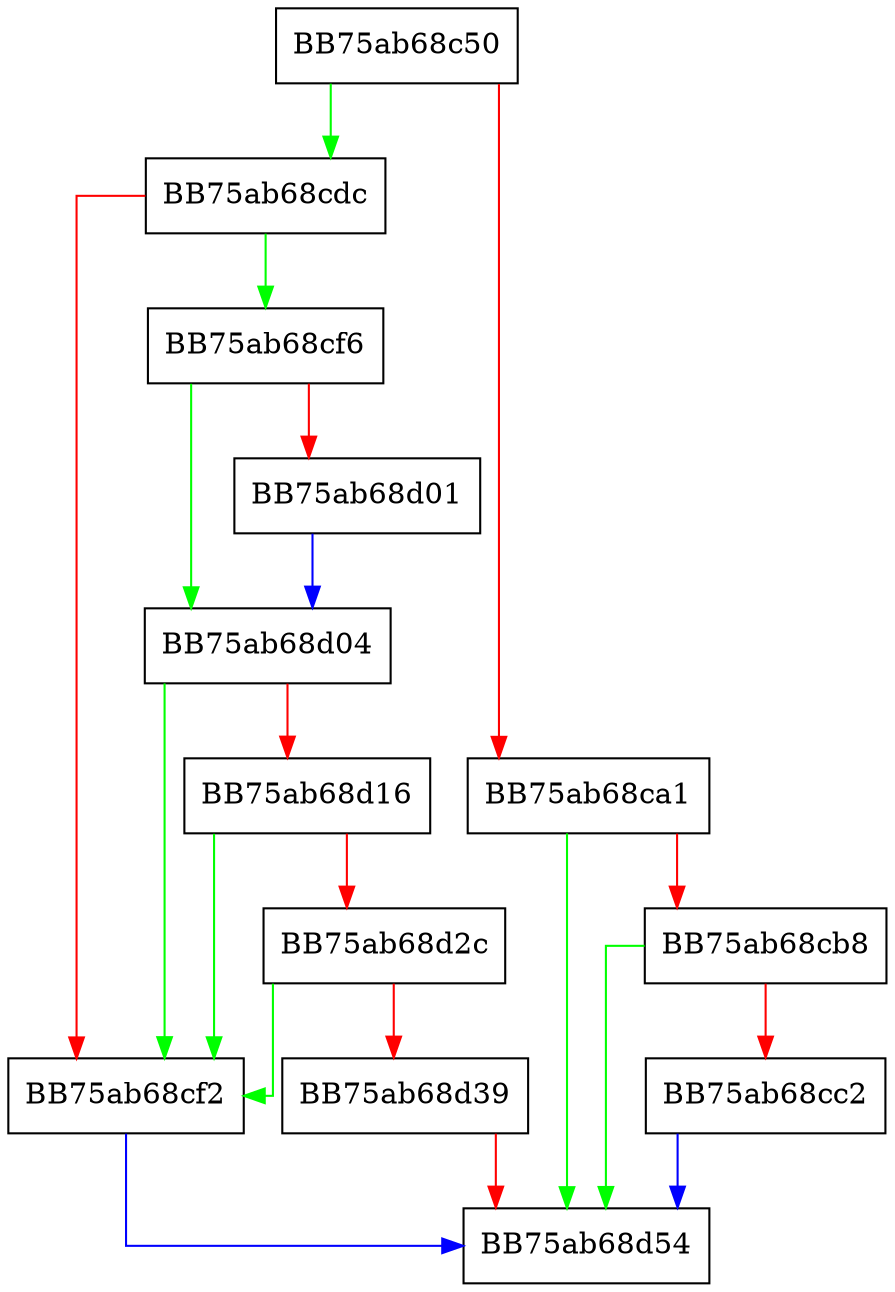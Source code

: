 digraph WriteSQLite {
  node [shape="box"];
  graph [splines=ortho];
  BB75ab68c50 -> BB75ab68cdc [color="green"];
  BB75ab68c50 -> BB75ab68ca1 [color="red"];
  BB75ab68ca1 -> BB75ab68d54 [color="green"];
  BB75ab68ca1 -> BB75ab68cb8 [color="red"];
  BB75ab68cb8 -> BB75ab68d54 [color="green"];
  BB75ab68cb8 -> BB75ab68cc2 [color="red"];
  BB75ab68cc2 -> BB75ab68d54 [color="blue"];
  BB75ab68cdc -> BB75ab68cf6 [color="green"];
  BB75ab68cdc -> BB75ab68cf2 [color="red"];
  BB75ab68cf2 -> BB75ab68d54 [color="blue"];
  BB75ab68cf6 -> BB75ab68d04 [color="green"];
  BB75ab68cf6 -> BB75ab68d01 [color="red"];
  BB75ab68d01 -> BB75ab68d04 [color="blue"];
  BB75ab68d04 -> BB75ab68cf2 [color="green"];
  BB75ab68d04 -> BB75ab68d16 [color="red"];
  BB75ab68d16 -> BB75ab68cf2 [color="green"];
  BB75ab68d16 -> BB75ab68d2c [color="red"];
  BB75ab68d2c -> BB75ab68cf2 [color="green"];
  BB75ab68d2c -> BB75ab68d39 [color="red"];
  BB75ab68d39 -> BB75ab68d54 [color="red"];
}